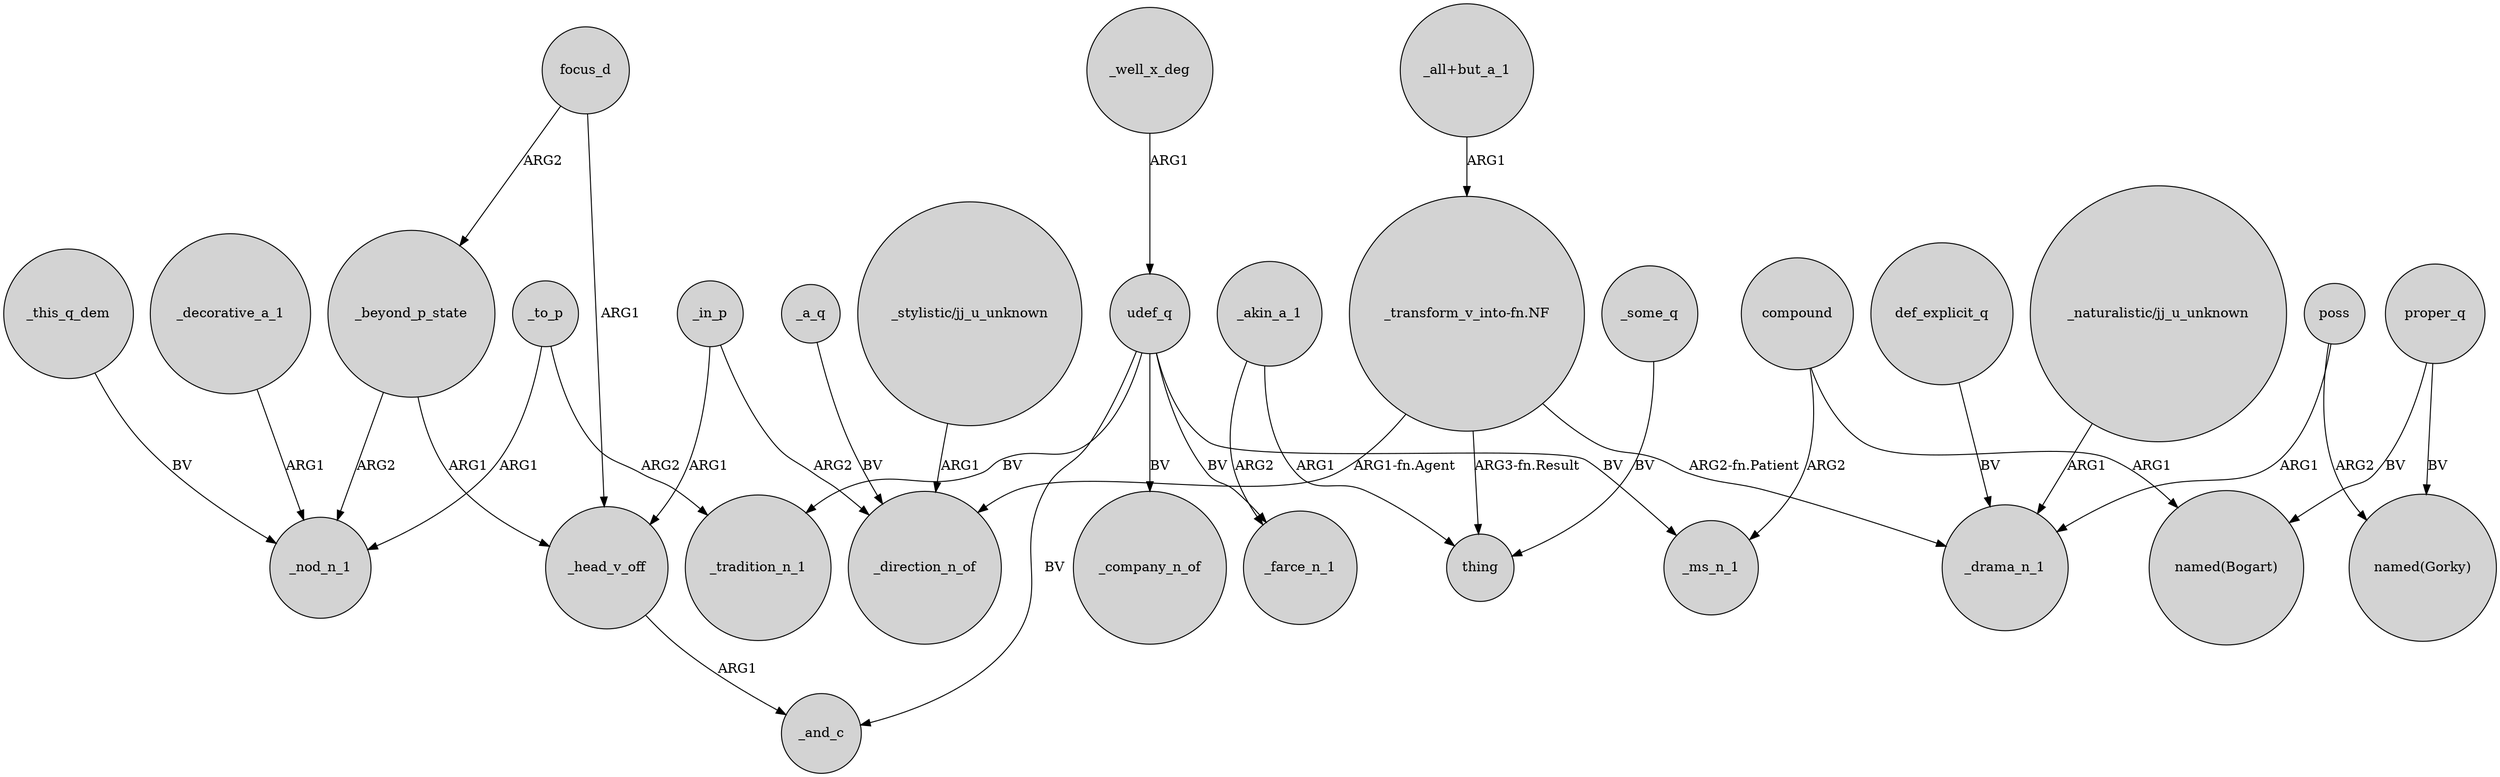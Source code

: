 digraph {
	node [shape=circle style=filled]
	_beyond_p_state -> _nod_n_1 [label=ARG2]
	_a_q -> _direction_n_of [label=BV]
	_to_p -> _nod_n_1 [label=ARG1]
	_this_q_dem -> _nod_n_1 [label=BV]
	_some_q -> thing [label=BV]
	focus_d -> _head_v_off [label=ARG1]
	_beyond_p_state -> _head_v_off [label=ARG1]
	_in_p -> _direction_n_of [label=ARG2]
	udef_q -> _tradition_n_1 [label=BV]
	_decorative_a_1 -> _nod_n_1 [label=ARG1]
	_head_v_off -> _and_c [label=ARG1]
	_akin_a_1 -> _farce_n_1 [label=ARG2]
	"_all+but_a_1" -> "_transform_v_into-fn.NF" [label=ARG1]
	poss -> _drama_n_1 [label=ARG1]
	proper_q -> "named(Gorky)" [label=BV]
	"_transform_v_into-fn.NF" -> thing [label="ARG3-fn.Result"]
	"_stylistic/jj_u_unknown" -> _direction_n_of [label=ARG1]
	compound -> _ms_n_1 [label=ARG2]
	proper_q -> "named(Bogart)" [label=BV]
	_in_p -> _head_v_off [label=ARG1]
	focus_d -> _beyond_p_state [label=ARG2]
	"_transform_v_into-fn.NF" -> _drama_n_1 [label="ARG2-fn.Patient"]
	udef_q -> _ms_n_1 [label=BV]
	_to_p -> _tradition_n_1 [label=ARG2]
	"_transform_v_into-fn.NF" -> _direction_n_of [label="ARG1-fn.Agent"]
	_akin_a_1 -> thing [label=ARG1]
	compound -> "named(Bogart)" [label=ARG1]
	"_naturalistic/jj_u_unknown" -> _drama_n_1 [label=ARG1]
	udef_q -> _farce_n_1 [label=BV]
	poss -> "named(Gorky)" [label=ARG2]
	udef_q -> _company_n_of [label=BV]
	udef_q -> _and_c [label=BV]
	_well_x_deg -> udef_q [label=ARG1]
	def_explicit_q -> _drama_n_1 [label=BV]
}
